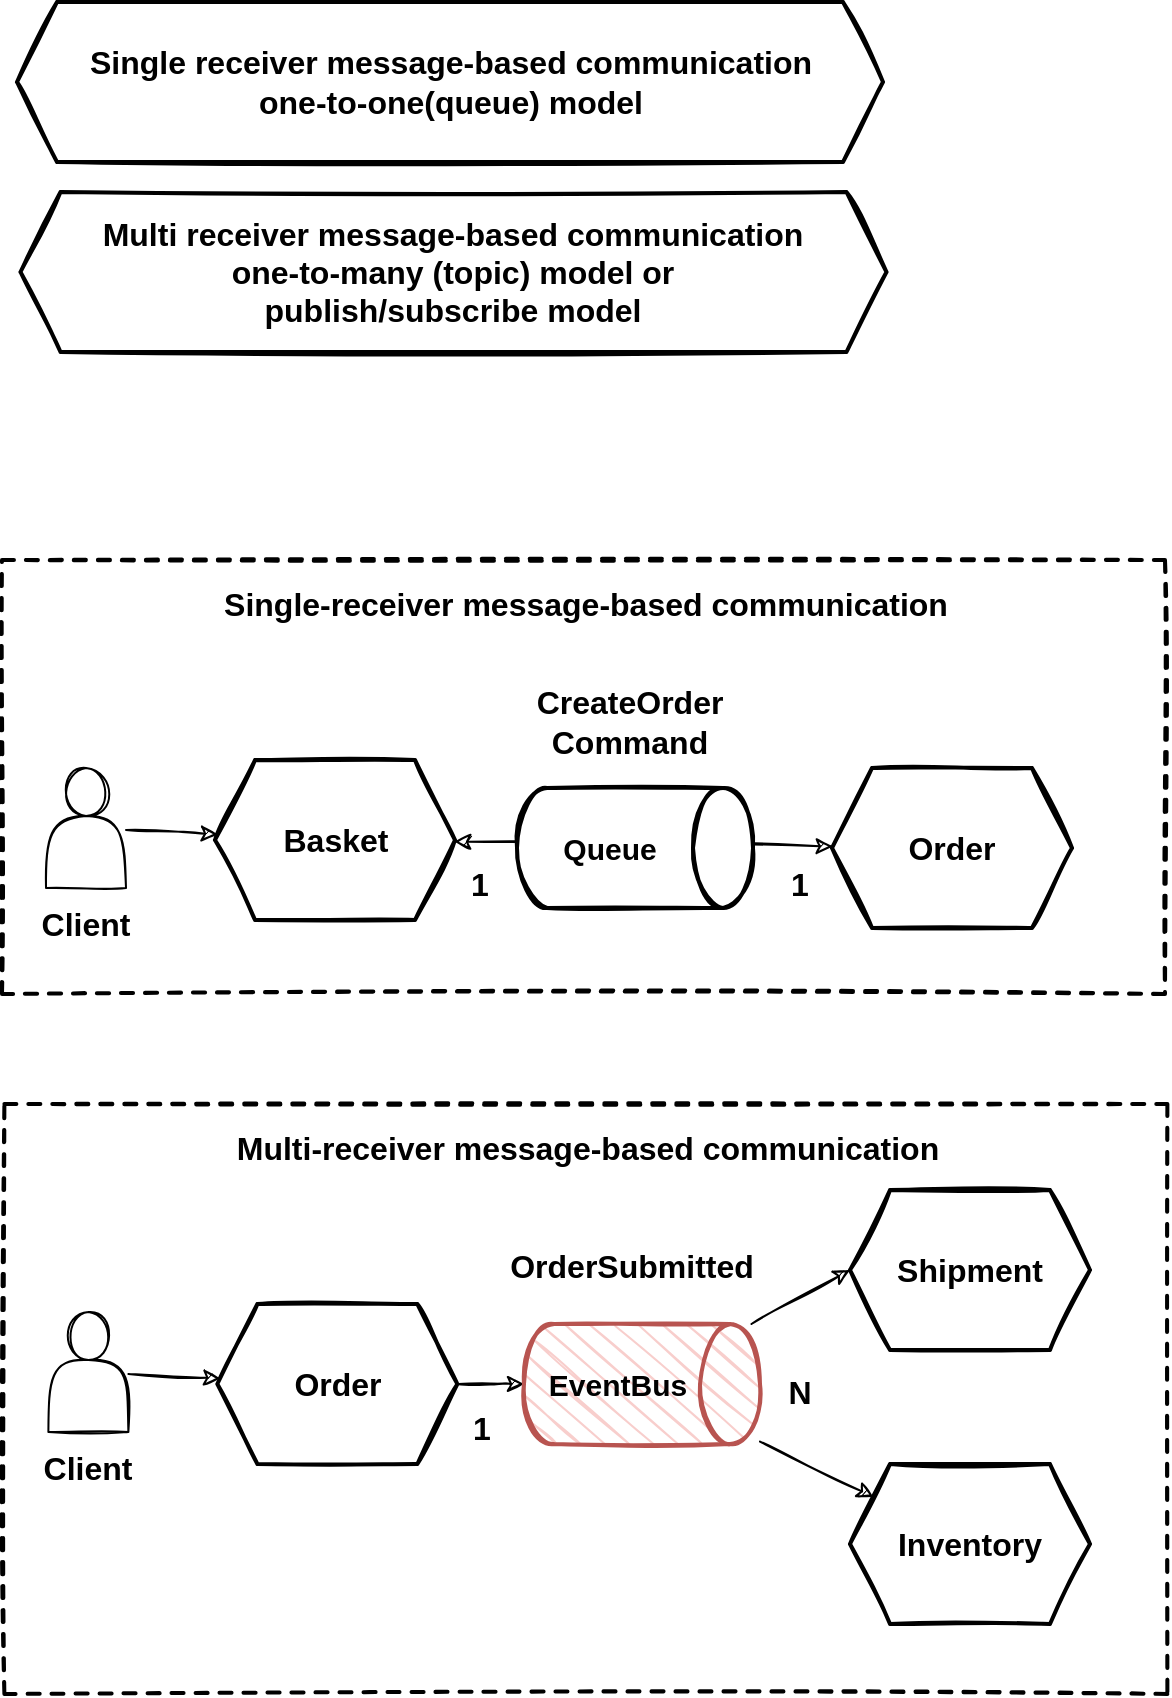 <mxfile version="14.6.13" type="device"><diagram id="O4We3TlcgWNvYi_soNku" name="Page-1"><mxGraphModel dx="1506" dy="-1992" grid="0" gridSize="10" guides="1" tooltips="1" connect="1" arrows="1" fold="1" page="0" pageScale="1" pageWidth="850" pageHeight="1100" math="0" shadow="0"><root><mxCell id="0"/><mxCell id="1" parent="0"/><mxCell id="64f2AxTr72fQyIErK8A1-1" value="Single receiver message-based communication &lt;br&gt;one-to-one(queue) model" style="shape=hexagon;perimeter=hexagonPerimeter2;whiteSpace=wrap;html=1;fixedSize=1;sketch=1;fontSize=16;strokeWidth=2;fontStyle=1" parent="1" vertex="1"><mxGeometry x="-414.5" y="2681" width="433" height="80" as="geometry"/></mxCell><mxCell id="64f2AxTr72fQyIErK8A1-2" value="Multi receiver message-based communication &lt;br&gt;one-to-many (topic) model or&lt;br&gt;publish/subscribe model" style="shape=hexagon;perimeter=hexagonPerimeter2;whiteSpace=wrap;html=1;fixedSize=1;sketch=1;fontSize=16;strokeWidth=2;fontStyle=1" parent="1" vertex="1"><mxGeometry x="-412.75" y="2776" width="433" height="80" as="geometry"/></mxCell><mxCell id="64f2AxTr72fQyIErK8A1-3" value="" style="rounded=0;whiteSpace=wrap;html=1;sketch=1;fontSize=16;dashed=1;strokeWidth=2;" parent="1" vertex="1"><mxGeometry x="-422" y="2960" width="581.5" height="217" as="geometry"/></mxCell><mxCell id="64f2AxTr72fQyIErK8A1-4" style="rounded=0;sketch=1;orthogonalLoop=1;jettySize=auto;html=1;fontSize=16;" parent="1" source="64f2AxTr72fQyIErK8A1-5" target="64f2AxTr72fQyIErK8A1-9" edge="1"><mxGeometry relative="1" as="geometry"><mxPoint x="-270.5" y="3048" as="targetPoint"/></mxGeometry></mxCell><mxCell id="64f2AxTr72fQyIErK8A1-5" value="" style="shape=actor;whiteSpace=wrap;html=1;sketch=1;" parent="1" vertex="1"><mxGeometry x="-400" y="3064" width="40" height="60" as="geometry"/></mxCell><mxCell id="64f2AxTr72fQyIErK8A1-6" value="Client" style="text;html=1;strokeColor=none;fillColor=none;align=center;verticalAlign=middle;whiteSpace=wrap;rounded=0;sketch=1;fontStyle=1;fontSize=16;" parent="1" vertex="1"><mxGeometry x="-400" y="3132" width="40" height="20" as="geometry"/></mxCell><mxCell id="64f2AxTr72fQyIErK8A1-7" value="Single-receiver message-based communication" style="text;html=1;strokeColor=none;fillColor=none;align=center;verticalAlign=middle;whiteSpace=wrap;rounded=0;sketch=1;fontStyle=1;fontSize=16;" parent="1" vertex="1"><mxGeometry x="-330.12" y="2972" width="400.12" height="20" as="geometry"/></mxCell><mxCell id="64f2AxTr72fQyIErK8A1-8" value="" style="edgeStyle=none;rounded=0;sketch=1;orthogonalLoop=1;jettySize=auto;html=1;startArrow=classic;startFill=1;" parent="1" source="64f2AxTr72fQyIErK8A1-9" target="64f2AxTr72fQyIErK8A1-11" edge="1"><mxGeometry relative="1" as="geometry"/></mxCell><mxCell id="64f2AxTr72fQyIErK8A1-9" value="Basket" style="shape=hexagon;perimeter=hexagonPerimeter2;whiteSpace=wrap;html=1;fixedSize=1;sketch=1;fontSize=16;strokeWidth=2;fontStyle=1" parent="1" vertex="1"><mxGeometry x="-315.5" y="3060" width="120" height="80" as="geometry"/></mxCell><mxCell id="64f2AxTr72fQyIErK8A1-10" value="Queue" style="shape=cylinder3;whiteSpace=wrap;html=1;boundedLbl=1;backgroundOutline=1;size=15;sketch=1;rotation=90;strokeWidth=2;fontStyle=1;horizontal=0;fontSize=15;" parent="1" vertex="1"><mxGeometry x="-135.5" y="3045" width="60" height="118" as="geometry"/></mxCell><mxCell id="64f2AxTr72fQyIErK8A1-11" value="Order" style="shape=hexagon;perimeter=hexagonPerimeter2;whiteSpace=wrap;html=1;fixedSize=1;sketch=1;fontSize=16;strokeWidth=2;fontStyle=1" parent="1" vertex="1"><mxGeometry x="-7" y="3064" width="120" height="80" as="geometry"/></mxCell><mxCell id="64f2AxTr72fQyIErK8A1-12" value="CreateOrder Command" style="text;html=1;strokeColor=none;fillColor=none;align=center;verticalAlign=middle;whiteSpace=wrap;rounded=0;sketch=1;fontStyle=1;fontSize=16;" parent="1" vertex="1"><mxGeometry x="-128" y="3031" width="40" height="20" as="geometry"/></mxCell><mxCell id="64f2AxTr72fQyIErK8A1-13" value="1" style="text;html=1;strokeColor=none;fillColor=none;align=center;verticalAlign=middle;whiteSpace=wrap;rounded=0;sketch=1;fontStyle=1;fontSize=16;" parent="1" vertex="1"><mxGeometry x="-203.5" y="3112" width="40" height="20" as="geometry"/></mxCell><mxCell id="64f2AxTr72fQyIErK8A1-14" value="1" style="text;html=1;strokeColor=none;fillColor=none;align=center;verticalAlign=middle;whiteSpace=wrap;rounded=0;sketch=1;fontStyle=1;fontSize=16;" parent="1" vertex="1"><mxGeometry x="-43.5" y="3112" width="40" height="20" as="geometry"/></mxCell><mxCell id="64f2AxTr72fQyIErK8A1-15" value="" style="rounded=0;whiteSpace=wrap;html=1;sketch=1;fontSize=16;dashed=1;strokeWidth=2;" parent="1" vertex="1"><mxGeometry x="-420.81" y="3232" width="581.5" height="295" as="geometry"/></mxCell><mxCell id="64f2AxTr72fQyIErK8A1-16" style="rounded=0;sketch=1;orthogonalLoop=1;jettySize=auto;html=1;fontSize=16;" parent="1" source="64f2AxTr72fQyIErK8A1-17" target="64f2AxTr72fQyIErK8A1-21" edge="1"><mxGeometry relative="1" as="geometry"><mxPoint x="-269.31" y="3320" as="targetPoint"/></mxGeometry></mxCell><mxCell id="64f2AxTr72fQyIErK8A1-17" value="" style="shape=actor;whiteSpace=wrap;html=1;sketch=1;" parent="1" vertex="1"><mxGeometry x="-398.81" y="3336" width="40" height="60" as="geometry"/></mxCell><mxCell id="64f2AxTr72fQyIErK8A1-18" value="Client" style="text;html=1;strokeColor=none;fillColor=none;align=center;verticalAlign=middle;whiteSpace=wrap;rounded=0;sketch=1;fontStyle=1;fontSize=16;" parent="1" vertex="1"><mxGeometry x="-398.81" y="3404" width="40" height="20" as="geometry"/></mxCell><mxCell id="64f2AxTr72fQyIErK8A1-19" value="Multi-receiver message-based communication" style="text;html=1;strokeColor=none;fillColor=none;align=center;verticalAlign=middle;whiteSpace=wrap;rounded=0;sketch=1;fontStyle=1;fontSize=16;" parent="1" vertex="1"><mxGeometry x="-328.93" y="3244" width="400.12" height="20" as="geometry"/></mxCell><mxCell id="64f2AxTr72fQyIErK8A1-27" style="edgeStyle=orthogonalEdgeStyle;rounded=0;orthogonalLoop=1;jettySize=auto;html=1;sketch=1;" parent="1" source="64f2AxTr72fQyIErK8A1-21" target="64f2AxTr72fQyIErK8A1-22" edge="1"><mxGeometry relative="1" as="geometry"/></mxCell><mxCell id="64f2AxTr72fQyIErK8A1-21" value="Order" style="shape=hexagon;perimeter=hexagonPerimeter2;whiteSpace=wrap;html=1;fixedSize=1;sketch=1;fontSize=16;strokeWidth=2;fontStyle=1" parent="1" vertex="1"><mxGeometry x="-314.31" y="3332" width="120" height="80" as="geometry"/></mxCell><mxCell id="64f2AxTr72fQyIErK8A1-28" style="rounded=0;sketch=1;orthogonalLoop=1;jettySize=auto;html=1;entryX=0;entryY=0.5;entryDx=0;entryDy=0;" parent="1" source="64f2AxTr72fQyIErK8A1-22" target="64f2AxTr72fQyIErK8A1-23" edge="1"><mxGeometry relative="1" as="geometry"/></mxCell><mxCell id="64f2AxTr72fQyIErK8A1-31" style="edgeStyle=none;rounded=0;sketch=1;orthogonalLoop=1;jettySize=auto;html=1;" parent="1" source="64f2AxTr72fQyIErK8A1-22" target="64f2AxTr72fQyIErK8A1-29" edge="1"><mxGeometry relative="1" as="geometry"/></mxCell><mxCell id="64f2AxTr72fQyIErK8A1-22" value="EventBus" style="shape=cylinder3;whiteSpace=wrap;html=1;boundedLbl=1;backgroundOutline=1;size=15;sketch=1;rotation=90;strokeWidth=2;fontStyle=1;horizontal=0;fontSize=15;fillColor=#f8cecc;strokeColor=#b85450;" parent="1" vertex="1"><mxGeometry x="-132" y="3313" width="60" height="118" as="geometry"/></mxCell><mxCell id="64f2AxTr72fQyIErK8A1-23" value="Shipment" style="shape=hexagon;perimeter=hexagonPerimeter2;whiteSpace=wrap;html=1;fixedSize=1;sketch=1;fontSize=16;strokeWidth=2;fontStyle=1" parent="1" vertex="1"><mxGeometry x="2.0" y="3275" width="120" height="80" as="geometry"/></mxCell><mxCell id="64f2AxTr72fQyIErK8A1-24" value="OrderSubmitted" style="text;html=1;strokeColor=none;fillColor=none;align=center;verticalAlign=middle;whiteSpace=wrap;rounded=0;sketch=1;fontStyle=1;fontSize=16;" parent="1" vertex="1"><mxGeometry x="-126.81" y="3303" width="40" height="20" as="geometry"/></mxCell><mxCell id="64f2AxTr72fQyIErK8A1-25" value="1" style="text;html=1;strokeColor=none;fillColor=none;align=center;verticalAlign=middle;whiteSpace=wrap;rounded=0;sketch=1;fontStyle=1;fontSize=16;" parent="1" vertex="1"><mxGeometry x="-202.31" y="3384" width="40" height="20" as="geometry"/></mxCell><mxCell id="64f2AxTr72fQyIErK8A1-26" value="N" style="text;html=1;strokeColor=none;fillColor=none;align=center;verticalAlign=middle;whiteSpace=wrap;rounded=0;sketch=1;fontStyle=1;fontSize=16;" parent="1" vertex="1"><mxGeometry x="-43.5" y="3366" width="40" height="20" as="geometry"/></mxCell><mxCell id="64f2AxTr72fQyIErK8A1-29" value="Inventory" style="shape=hexagon;perimeter=hexagonPerimeter2;whiteSpace=wrap;html=1;fixedSize=1;sketch=1;fontSize=16;strokeWidth=2;fontStyle=1" parent="1" vertex="1"><mxGeometry x="2" y="3412" width="120" height="80" as="geometry"/></mxCell></root></mxGraphModel></diagram></mxfile>